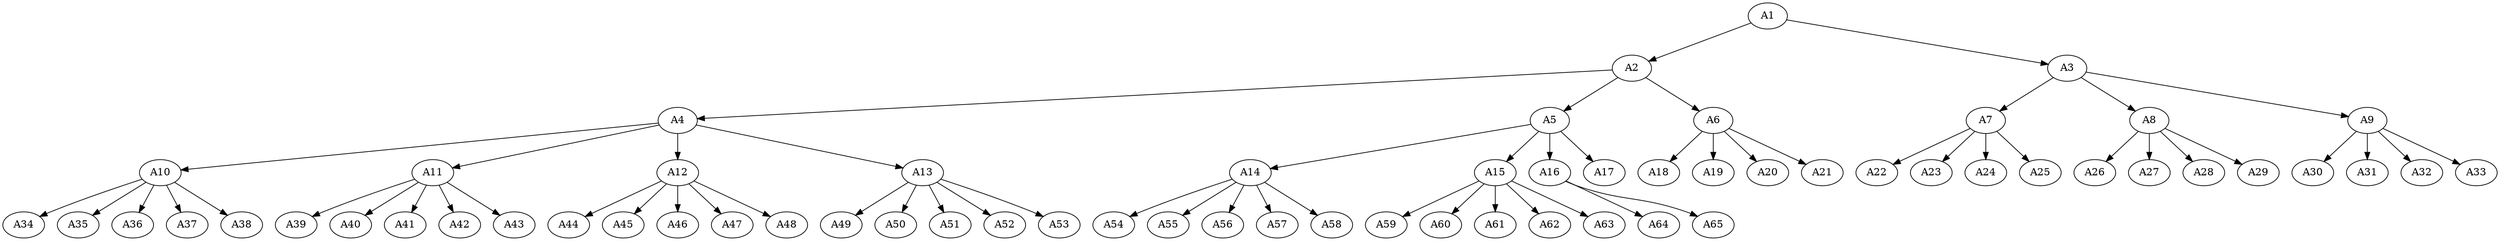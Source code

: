 digraph tree {
    "A1";
    "A2";
    "A4";
    "A10";
    "A34";
    "A35";
    "A36";
    "A37";
    "A38";
    "A11";
    "A39";
    "A40";
    "A41";
    "A42";
    "A43";
    "A12";
    "A44";
    "A45";
    "A46";
    "A47";
    "A48";
    "A13";
    "A49";
    "A50";
    "A51";
    "A52";
    "A53";
    "A5";
    "A14";
    "A54";
    "A55";
    "A56";
    "A57";
    "A58";
    "A15";
    "A59";
    "A60";
    "A61";
    "A62";
    "A63";
    "A16";
    "A64";
    "A65";
    "A17";
    "A6";
    "A18";
    "A19";
    "A20";
    "A21";
    "A3";
    "A7";
    "A22";
    "A23";
    "A24";
    "A25";
    "A8";
    "A26";
    "A27";
    "A28";
    "A29";
    "A9";
    "A30";
    "A31";
    "A32";
    "A33";
    "A1" -> "A2";
    "A1" -> "A3";
    "A2" -> "A4";
    "A2" -> "A5";
    "A2" -> "A6";
    "A4" -> "A10";
    "A4" -> "A11";
    "A4" -> "A12";
    "A4" -> "A13";
    "A10" -> "A34";
    "A10" -> "A35";
    "A10" -> "A36";
    "A10" -> "A37";
    "A10" -> "A38";
    "A11" -> "A39";
    "A11" -> "A40";
    "A11" -> "A41";
    "A11" -> "A42";
    "A11" -> "A43";
    "A12" -> "A44";
    "A12" -> "A45";
    "A12" -> "A46";
    "A12" -> "A47";
    "A12" -> "A48";
    "A13" -> "A49";
    "A13" -> "A50";
    "A13" -> "A51";
    "A13" -> "A52";
    "A13" -> "A53";
    "A5" -> "A14";
    "A5" -> "A15";
    "A5" -> "A16";
    "A5" -> "A17";
    "A14" -> "A54";
    "A14" -> "A55";
    "A14" -> "A56";
    "A14" -> "A57";
    "A14" -> "A58";
    "A15" -> "A59";
    "A15" -> "A60";
    "A15" -> "A61";
    "A15" -> "A62";
    "A15" -> "A63";
    "A16" -> "A64";
    "A16" -> "A65";
    "A6" -> "A18";
    "A6" -> "A19";
    "A6" -> "A20";
    "A6" -> "A21";
    "A3" -> "A7";
    "A3" -> "A8";
    "A3" -> "A9";
    "A7" -> "A22";
    "A7" -> "A23";
    "A7" -> "A24";
    "A7" -> "A25";
    "A8" -> "A26";
    "A8" -> "A27";
    "A8" -> "A28";
    "A8" -> "A29";
    "A9" -> "A30";
    "A9" -> "A31";
    "A9" -> "A32";
    "A9" -> "A33";
}
